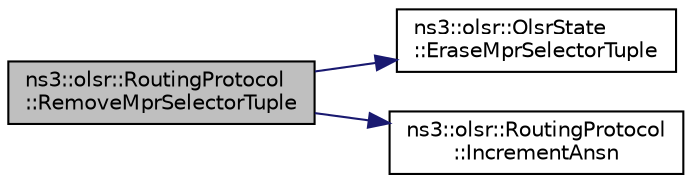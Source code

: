 digraph "ns3::olsr::RoutingProtocol::RemoveMprSelectorTuple"
{
  edge [fontname="Helvetica",fontsize="10",labelfontname="Helvetica",labelfontsize="10"];
  node [fontname="Helvetica",fontsize="10",shape=record];
  rankdir="LR";
  Node1 [label="ns3::olsr::RoutingProtocol\l::RemoveMprSelectorTuple",height=0.2,width=0.4,color="black", fillcolor="grey75", style="filled", fontcolor="black"];
  Node1 -> Node2 [color="midnightblue",fontsize="10",style="solid"];
  Node2 [label="ns3::olsr::OlsrState\l::EraseMprSelectorTuple",height=0.2,width=0.4,color="black", fillcolor="white", style="filled",URL="$d1/d02/classns3_1_1olsr_1_1OlsrState.html#afef3afa980a9340e4cadc21bb33bc241"];
  Node1 -> Node3 [color="midnightblue",fontsize="10",style="solid"];
  Node3 [label="ns3::olsr::RoutingProtocol\l::IncrementAnsn",height=0.2,width=0.4,color="black", fillcolor="white", style="filled",URL="$d6/dbb/classns3_1_1olsr_1_1RoutingProtocol.html#ac1cfaea5b2ba8a3b32e39256b0221774"];
}
